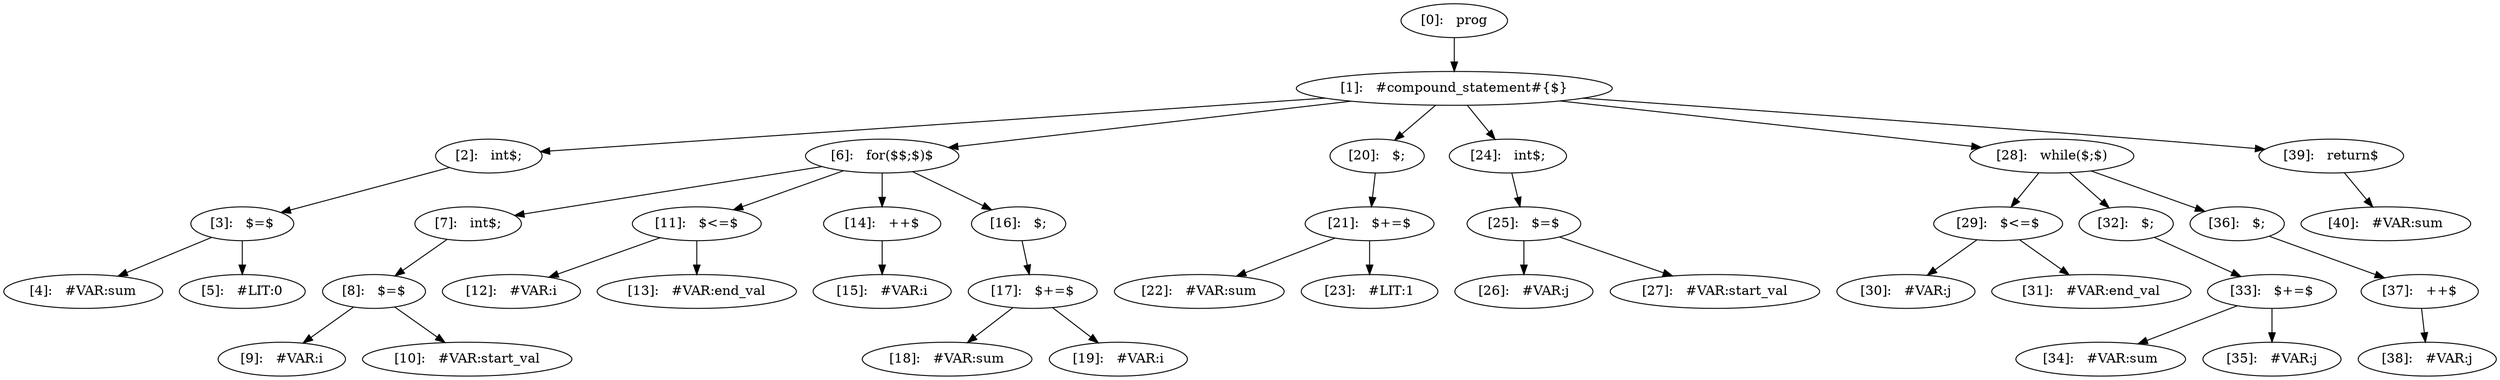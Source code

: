 digraph cass {
  node [shape=ellipse];
  n0 [label="[0]:   prog"];
  n1 [label="[1]:   #compound_statement#{$}"];
  n0 -> n1;
  n2 [label="[2]:   int$;"];
  n1 -> n2;
  n3 [label="[3]:   $=$"];
  n2 -> n3;
  n4 [label="[4]:   #VAR:sum"];
  n3 -> n4;
  n5 [label="[5]:   #LIT:0"];
  n3 -> n5;
  n6 [label="[6]:   for($$;$)$"];
  n1 -> n6;
  n7 [label="[7]:   int$;"];
  n6 -> n7;
  n8 [label="[8]:   $=$"];
  n7 -> n8;
  n9 [label="[9]:   #VAR:i"];
  n8 -> n9;
  n10 [label="[10]:   #VAR:start_val"];
  n8 -> n10;
  n11 [label="[11]:   $<=$"];
  n6 -> n11;
  n12 [label="[12]:   #VAR:i"];
  n11 -> n12;
  n13 [label="[13]:   #VAR:end_val"];
  n11 -> n13;
  n14 [label="[14]:   ++$"];
  n6 -> n14;
  n15 [label="[15]:   #VAR:i"];
  n14 -> n15;
  n16 [label="[16]:   $;"];
  n6 -> n16;
  n17 [label="[17]:   $+=$"];
  n16 -> n17;
  n18 [label="[18]:   #VAR:sum"];
  n17 -> n18;
  n19 [label="[19]:   #VAR:i"];
  n17 -> n19;
  n20 [label="[20]:   $;"];
  n1 -> n20;
  n21 [label="[21]:   $+=$"];
  n20 -> n21;
  n22 [label="[22]:   #VAR:sum"];
  n21 -> n22;
  n23 [label="[23]:   #LIT:1"];
  n21 -> n23;
  n24 [label="[24]:   int$;"];
  n1 -> n24;
  n25 [label="[25]:   $=$"];
  n24 -> n25;
  n26 [label="[26]:   #VAR:j"];
  n25 -> n26;
  n27 [label="[27]:   #VAR:start_val"];
  n25 -> n27;
  n28 [label="[28]:   while($;$)"];
  n1 -> n28;
  n29 [label="[29]:   $<=$"];
  n28 -> n29;
  n30 [label="[30]:   #VAR:j"];
  n29 -> n30;
  n31 [label="[31]:   #VAR:end_val"];
  n29 -> n31;
  n32 [label="[32]:   $;"];
  n28 -> n32;
  n33 [label="[33]:   $+=$"];
  n32 -> n33;
  n34 [label="[34]:   #VAR:sum"];
  n33 -> n34;
  n35 [label="[35]:   #VAR:j"];
  n33 -> n35;
  n36 [label="[36]:   $;"];
  n28 -> n36;
  n37 [label="[37]:   ++$"];
  n36 -> n37;
  n38 [label="[38]:   #VAR:j"];
  n37 -> n38;
  n39 [label="[39]:   return$"];
  n1 -> n39;
  n40 [label="[40]:   #VAR:sum"];
  n39 -> n40;
}